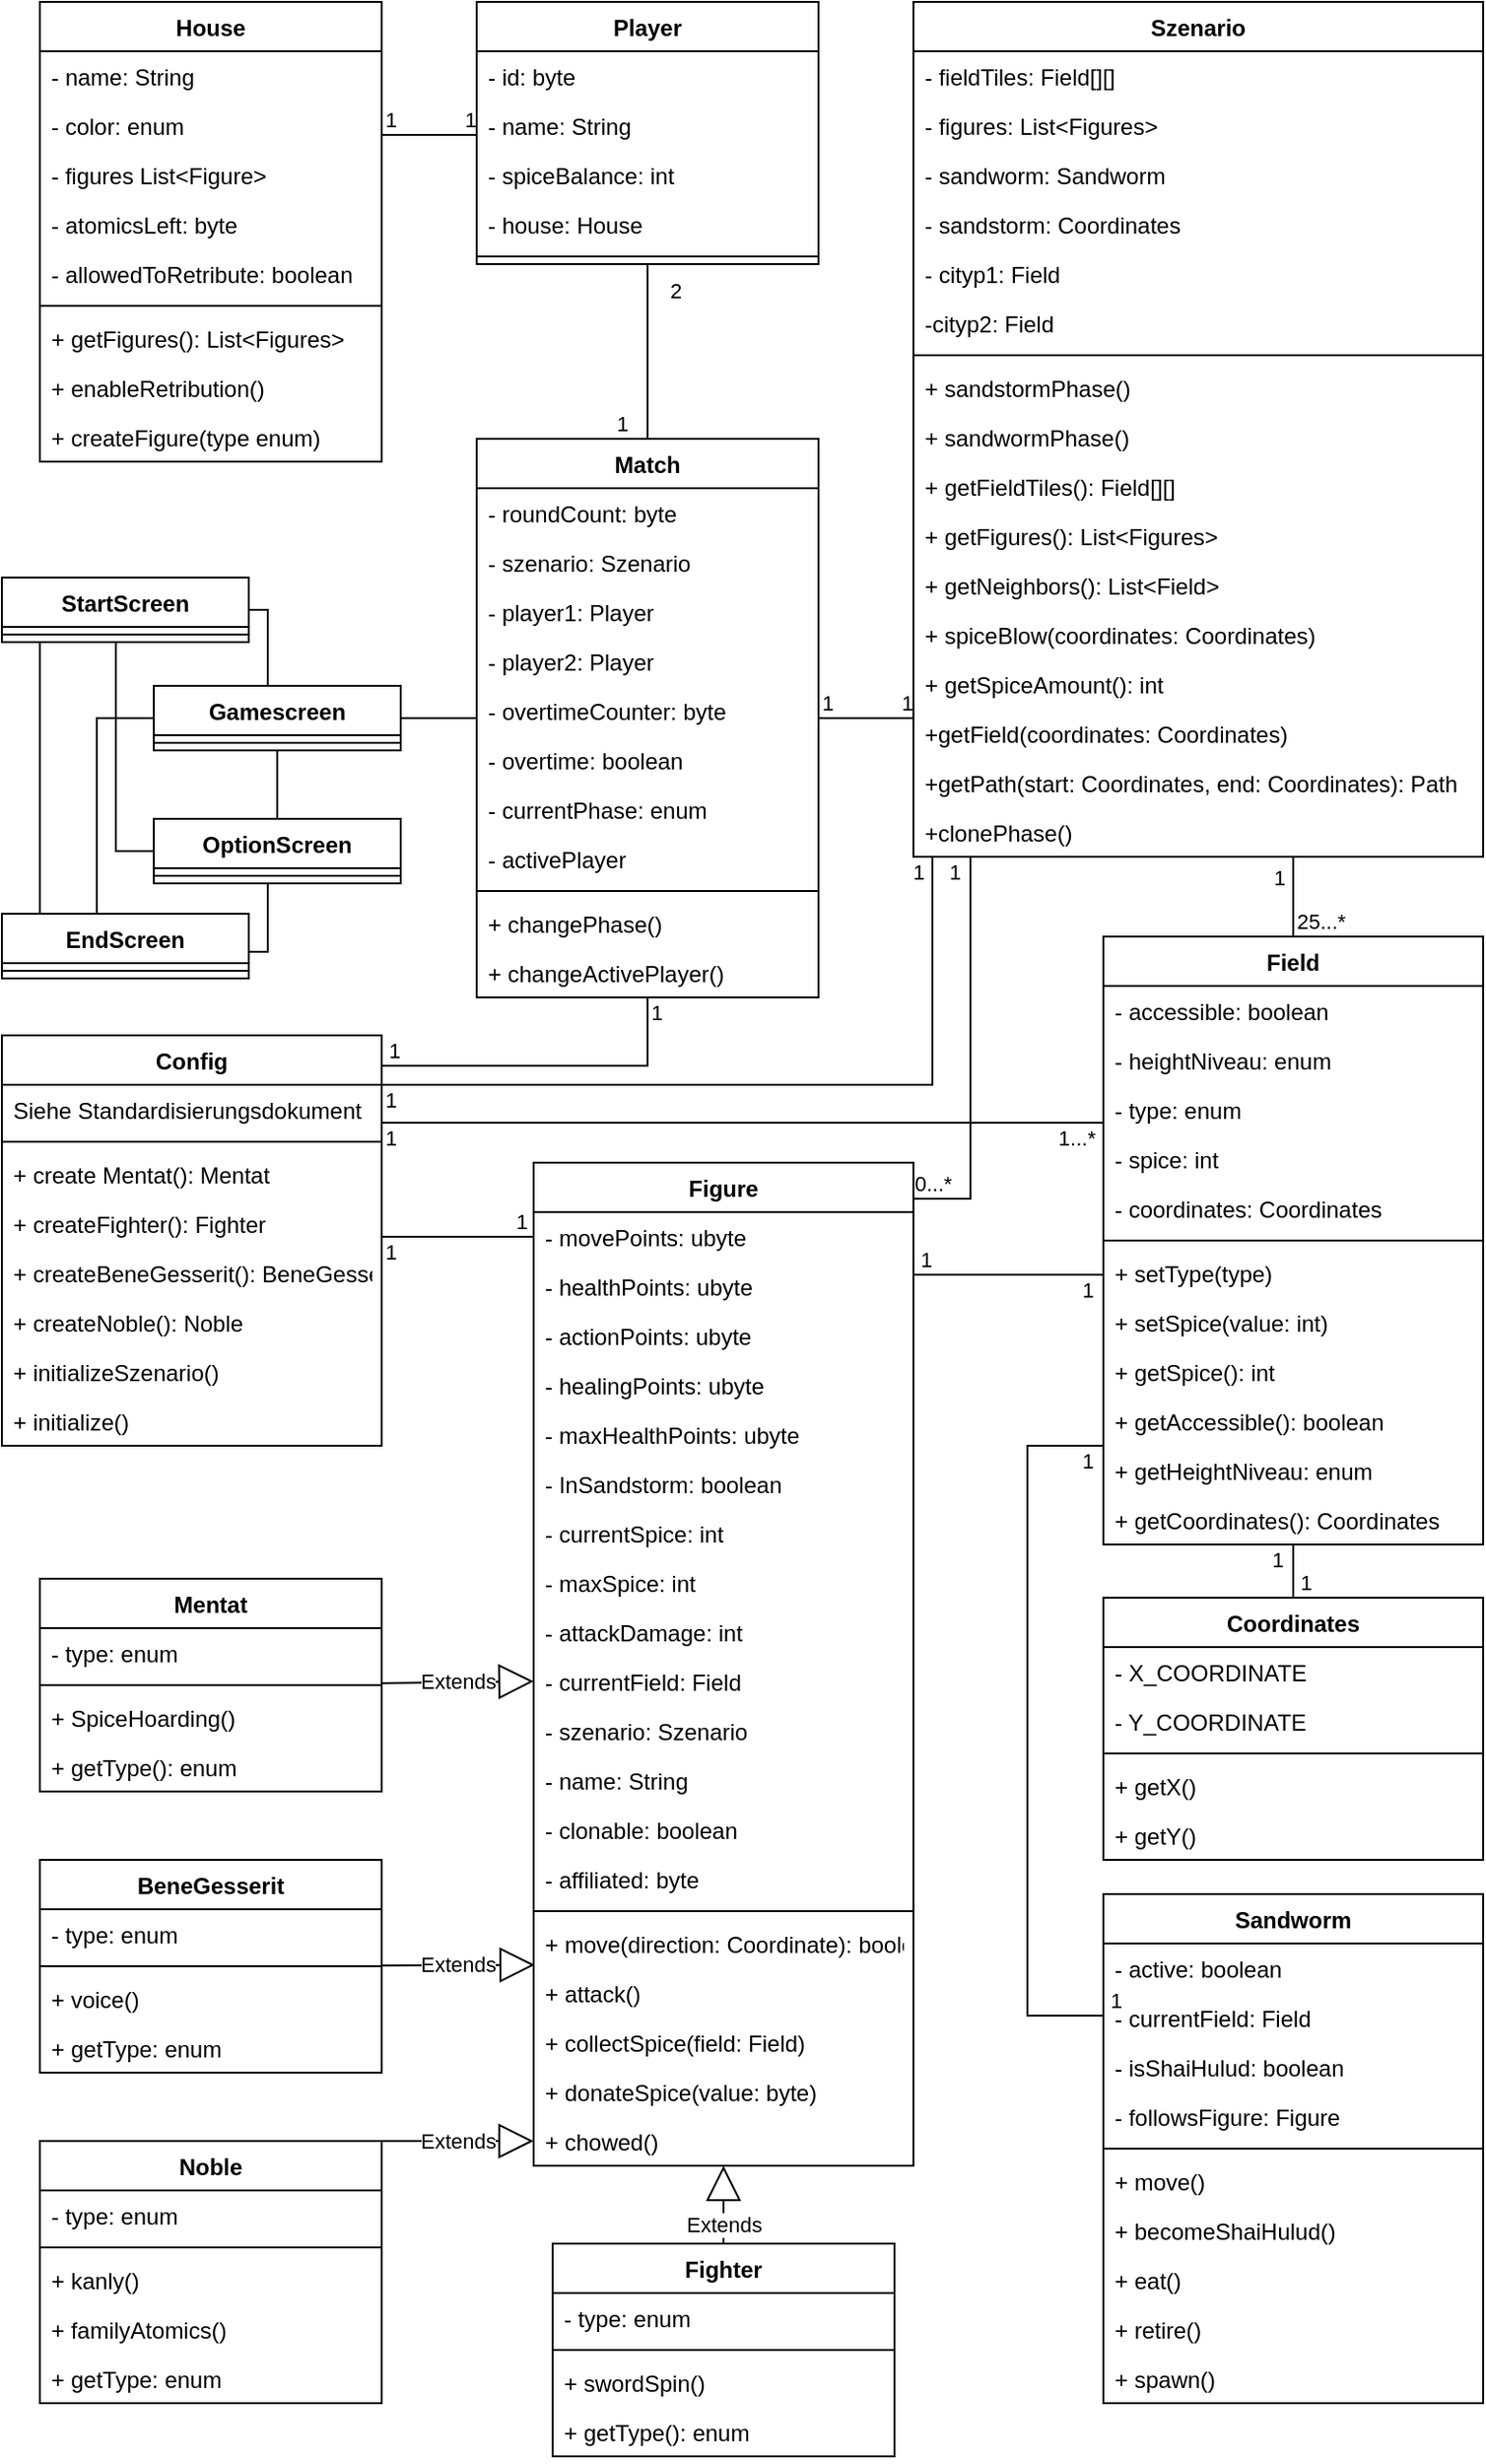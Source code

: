 <mxfile version="17.4.6" type="device"><diagram id="C5RBs43oDa-KdzZeNtuy" name="Page-1"><mxGraphModel dx="1896" dy="1003" grid="1" gridSize="10" guides="1" tooltips="1" connect="1" arrows="1" fold="1" page="1" pageScale="1" pageWidth="827" pageHeight="1169" math="0" shadow="0"><root><mxCell id="WIyWlLk6GJQsqaUBKTNV-0"/><mxCell id="WIyWlLk6GJQsqaUBKTNV-1" parent="WIyWlLk6GJQsqaUBKTNV-0"/><mxCell id="Hl0Tg4YV3KYWQhjf47ya-0" value="House" style="swimlane;fontStyle=1;align=center;verticalAlign=top;childLayout=stackLayout;horizontal=1;startSize=26;horizontalStack=0;resizeParent=1;resizeParentMax=0;resizeLast=0;collapsible=1;marginBottom=0;" parent="WIyWlLk6GJQsqaUBKTNV-1" vertex="1"><mxGeometry x="50" y="30" width="180" height="242" as="geometry"/></mxCell><mxCell id="Hl0Tg4YV3KYWQhjf47ya-1" value="- name: String" style="text;strokeColor=none;fillColor=none;align=left;verticalAlign=top;spacingLeft=4;spacingRight=4;overflow=hidden;rotatable=0;points=[[0,0.5],[1,0.5]];portConstraint=eastwest;" parent="Hl0Tg4YV3KYWQhjf47ya-0" vertex="1"><mxGeometry y="26" width="180" height="26" as="geometry"/></mxCell><mxCell id="Hl0Tg4YV3KYWQhjf47ya-4" value="- color: enum" style="text;strokeColor=none;fillColor=none;align=left;verticalAlign=top;spacingLeft=4;spacingRight=4;overflow=hidden;rotatable=0;points=[[0,0.5],[1,0.5]];portConstraint=eastwest;" parent="Hl0Tg4YV3KYWQhjf47ya-0" vertex="1"><mxGeometry y="52" width="180" height="26" as="geometry"/></mxCell><mxCell id="Hl0Tg4YV3KYWQhjf47ya-5" value="- figures List&lt;Figure&gt;" style="text;strokeColor=none;fillColor=none;align=left;verticalAlign=top;spacingLeft=4;spacingRight=4;overflow=hidden;rotatable=0;points=[[0,0.5],[1,0.5]];portConstraint=eastwest;" parent="Hl0Tg4YV3KYWQhjf47ya-0" vertex="1"><mxGeometry y="78" width="180" height="26" as="geometry"/></mxCell><mxCell id="Hl0Tg4YV3KYWQhjf47ya-6" value="- atomicsLeft: byte" style="text;strokeColor=none;fillColor=none;align=left;verticalAlign=top;spacingLeft=4;spacingRight=4;overflow=hidden;rotatable=0;points=[[0,0.5],[1,0.5]];portConstraint=eastwest;" parent="Hl0Tg4YV3KYWQhjf47ya-0" vertex="1"><mxGeometry y="104" width="180" height="26" as="geometry"/></mxCell><mxCell id="Hl0Tg4YV3KYWQhjf47ya-7" value="- allowedToRetribute: boolean" style="text;strokeColor=none;fillColor=none;align=left;verticalAlign=top;spacingLeft=4;spacingRight=4;overflow=hidden;rotatable=0;points=[[0,0.5],[1,0.5]];portConstraint=eastwest;" parent="Hl0Tg4YV3KYWQhjf47ya-0" vertex="1"><mxGeometry y="130" width="180" height="26" as="geometry"/></mxCell><mxCell id="Hl0Tg4YV3KYWQhjf47ya-2" value="" style="line;strokeWidth=1;fillColor=none;align=left;verticalAlign=middle;spacingTop=-1;spacingLeft=3;spacingRight=3;rotatable=0;labelPosition=right;points=[];portConstraint=eastwest;" parent="Hl0Tg4YV3KYWQhjf47ya-0" vertex="1"><mxGeometry y="156" width="180" height="8" as="geometry"/></mxCell><mxCell id="Hl0Tg4YV3KYWQhjf47ya-3" value="+ getFigures(): List&lt;Figures&gt;" style="text;strokeColor=none;fillColor=none;align=left;verticalAlign=top;spacingLeft=4;spacingRight=4;overflow=hidden;rotatable=0;points=[[0,0.5],[1,0.5]];portConstraint=eastwest;" parent="Hl0Tg4YV3KYWQhjf47ya-0" vertex="1"><mxGeometry y="164" width="180" height="26" as="geometry"/></mxCell><mxCell id="Hl0Tg4YV3KYWQhjf47ya-8" value="+ enableRetribution()" style="text;strokeColor=none;fillColor=none;align=left;verticalAlign=top;spacingLeft=4;spacingRight=4;overflow=hidden;rotatable=0;points=[[0,0.5],[1,0.5]];portConstraint=eastwest;" parent="Hl0Tg4YV3KYWQhjf47ya-0" vertex="1"><mxGeometry y="190" width="180" height="26" as="geometry"/></mxCell><mxCell id="Hl0Tg4YV3KYWQhjf47ya-10" value="+ createFigure(type enum)" style="text;strokeColor=none;fillColor=none;align=left;verticalAlign=top;spacingLeft=4;spacingRight=4;overflow=hidden;rotatable=0;points=[[0,0.5],[1,0.5]];portConstraint=eastwest;" parent="Hl0Tg4YV3KYWQhjf47ya-0" vertex="1"><mxGeometry y="216" width="180" height="26" as="geometry"/></mxCell><mxCell id="Hl0Tg4YV3KYWQhjf47ya-11" value="Player" style="swimlane;fontStyle=1;align=center;verticalAlign=top;childLayout=stackLayout;horizontal=1;startSize=26;horizontalStack=0;resizeParent=1;resizeParentMax=0;resizeLast=0;collapsible=1;marginBottom=0;" parent="WIyWlLk6GJQsqaUBKTNV-1" vertex="1"><mxGeometry x="280" y="30" width="180" height="138" as="geometry"/></mxCell><mxCell id="Hl0Tg4YV3KYWQhjf47ya-12" value="- id: byte" style="text;strokeColor=none;fillColor=none;align=left;verticalAlign=top;spacingLeft=4;spacingRight=4;overflow=hidden;rotatable=0;points=[[0,0.5],[1,0.5]];portConstraint=eastwest;" parent="Hl0Tg4YV3KYWQhjf47ya-11" vertex="1"><mxGeometry y="26" width="180" height="26" as="geometry"/></mxCell><mxCell id="Hl0Tg4YV3KYWQhjf47ya-13" value="- name: String" style="text;strokeColor=none;fillColor=none;align=left;verticalAlign=top;spacingLeft=4;spacingRight=4;overflow=hidden;rotatable=0;points=[[0,0.5],[1,0.5]];portConstraint=eastwest;" parent="Hl0Tg4YV3KYWQhjf47ya-11" vertex="1"><mxGeometry y="52" width="180" height="26" as="geometry"/></mxCell><mxCell id="Hl0Tg4YV3KYWQhjf47ya-14" value="- spiceBalance: int" style="text;strokeColor=none;fillColor=none;align=left;verticalAlign=top;spacingLeft=4;spacingRight=4;overflow=hidden;rotatable=0;points=[[0,0.5],[1,0.5]];portConstraint=eastwest;" parent="Hl0Tg4YV3KYWQhjf47ya-11" vertex="1"><mxGeometry y="78" width="180" height="26" as="geometry"/></mxCell><mxCell id="Hl0Tg4YV3KYWQhjf47ya-15" value="- house: House" style="text;strokeColor=none;fillColor=none;align=left;verticalAlign=top;spacingLeft=4;spacingRight=4;overflow=hidden;rotatable=0;points=[[0,0.5],[1,0.5]];portConstraint=eastwest;" parent="Hl0Tg4YV3KYWQhjf47ya-11" vertex="1"><mxGeometry y="104" width="180" height="26" as="geometry"/></mxCell><mxCell id="Hl0Tg4YV3KYWQhjf47ya-17" value="" style="line;strokeWidth=1;fillColor=none;align=left;verticalAlign=middle;spacingTop=-1;spacingLeft=3;spacingRight=3;rotatable=0;labelPosition=right;points=[];portConstraint=eastwest;" parent="Hl0Tg4YV3KYWQhjf47ya-11" vertex="1"><mxGeometry y="130" width="180" height="8" as="geometry"/></mxCell><mxCell id="Hl0Tg4YV3KYWQhjf47ya-21" value="Match" style="swimlane;fontStyle=1;align=center;verticalAlign=top;childLayout=stackLayout;horizontal=1;startSize=26;horizontalStack=0;resizeParent=1;resizeParentMax=0;resizeLast=0;collapsible=1;marginBottom=0;" parent="WIyWlLk6GJQsqaUBKTNV-1" vertex="1"><mxGeometry x="280" y="260" width="180" height="294" as="geometry"/></mxCell><mxCell id="Hl0Tg4YV3KYWQhjf47ya-22" value="- roundCount: byte" style="text;strokeColor=none;fillColor=none;align=left;verticalAlign=top;spacingLeft=4;spacingRight=4;overflow=hidden;rotatable=0;points=[[0,0.5],[1,0.5]];portConstraint=eastwest;" parent="Hl0Tg4YV3KYWQhjf47ya-21" vertex="1"><mxGeometry y="26" width="180" height="26" as="geometry"/></mxCell><mxCell id="Hl0Tg4YV3KYWQhjf47ya-23" value="- szenario: Szenario" style="text;strokeColor=none;fillColor=none;align=left;verticalAlign=top;spacingLeft=4;spacingRight=4;overflow=hidden;rotatable=0;points=[[0,0.5],[1,0.5]];portConstraint=eastwest;" parent="Hl0Tg4YV3KYWQhjf47ya-21" vertex="1"><mxGeometry y="52" width="180" height="26" as="geometry"/></mxCell><mxCell id="Hl0Tg4YV3KYWQhjf47ya-24" value="- player1: Player" style="text;strokeColor=none;fillColor=none;align=left;verticalAlign=top;spacingLeft=4;spacingRight=4;overflow=hidden;rotatable=0;points=[[0,0.5],[1,0.5]];portConstraint=eastwest;" parent="Hl0Tg4YV3KYWQhjf47ya-21" vertex="1"><mxGeometry y="78" width="180" height="26" as="geometry"/></mxCell><mxCell id="Hl0Tg4YV3KYWQhjf47ya-25" value="- player2: Player" style="text;strokeColor=none;fillColor=none;align=left;verticalAlign=top;spacingLeft=4;spacingRight=4;overflow=hidden;rotatable=0;points=[[0,0.5],[1,0.5]];portConstraint=eastwest;" parent="Hl0Tg4YV3KYWQhjf47ya-21" vertex="1"><mxGeometry y="104" width="180" height="26" as="geometry"/></mxCell><mxCell id="Hl0Tg4YV3KYWQhjf47ya-26" value="- overtimeCounter: byte" style="text;strokeColor=none;fillColor=none;align=left;verticalAlign=top;spacingLeft=4;spacingRight=4;overflow=hidden;rotatable=0;points=[[0,0.5],[1,0.5]];portConstraint=eastwest;" parent="Hl0Tg4YV3KYWQhjf47ya-21" vertex="1"><mxGeometry y="130" width="180" height="26" as="geometry"/></mxCell><mxCell id="Hl0Tg4YV3KYWQhjf47ya-31" value="- overtime: boolean" style="text;strokeColor=none;fillColor=none;align=left;verticalAlign=top;spacingLeft=4;spacingRight=4;overflow=hidden;rotatable=0;points=[[0,0.5],[1,0.5]];portConstraint=eastwest;" parent="Hl0Tg4YV3KYWQhjf47ya-21" vertex="1"><mxGeometry y="156" width="180" height="26" as="geometry"/></mxCell><mxCell id="Hl0Tg4YV3KYWQhjf47ya-32" value="- currentPhase: enum" style="text;strokeColor=none;fillColor=none;align=left;verticalAlign=top;spacingLeft=4;spacingRight=4;overflow=hidden;rotatable=0;points=[[0,0.5],[1,0.5]];portConstraint=eastwest;" parent="Hl0Tg4YV3KYWQhjf47ya-21" vertex="1"><mxGeometry y="182" width="180" height="26" as="geometry"/></mxCell><mxCell id="Hl0Tg4YV3KYWQhjf47ya-33" value="- activePlayer" style="text;strokeColor=none;fillColor=none;align=left;verticalAlign=top;spacingLeft=4;spacingRight=4;overflow=hidden;rotatable=0;points=[[0,0.5],[1,0.5]];portConstraint=eastwest;" parent="Hl0Tg4YV3KYWQhjf47ya-21" vertex="1"><mxGeometry y="208" width="180" height="26" as="geometry"/></mxCell><mxCell id="Hl0Tg4YV3KYWQhjf47ya-27" value="" style="line;strokeWidth=1;fillColor=none;align=left;verticalAlign=middle;spacingTop=-1;spacingLeft=3;spacingRight=3;rotatable=0;labelPosition=right;points=[];portConstraint=eastwest;" parent="Hl0Tg4YV3KYWQhjf47ya-21" vertex="1"><mxGeometry y="234" width="180" height="8" as="geometry"/></mxCell><mxCell id="Hl0Tg4YV3KYWQhjf47ya-28" value="+ changePhase()" style="text;strokeColor=none;fillColor=none;align=left;verticalAlign=top;spacingLeft=4;spacingRight=4;overflow=hidden;rotatable=0;points=[[0,0.5],[1,0.5]];portConstraint=eastwest;" parent="Hl0Tg4YV3KYWQhjf47ya-21" vertex="1"><mxGeometry y="242" width="180" height="26" as="geometry"/></mxCell><mxCell id="Hl0Tg4YV3KYWQhjf47ya-29" value="+ changeActivePlayer()" style="text;strokeColor=none;fillColor=none;align=left;verticalAlign=top;spacingLeft=4;spacingRight=4;overflow=hidden;rotatable=0;points=[[0,0.5],[1,0.5]];portConstraint=eastwest;" parent="Hl0Tg4YV3KYWQhjf47ya-21" vertex="1"><mxGeometry y="268" width="180" height="26" as="geometry"/></mxCell><mxCell id="ldRXluX94NnohaT2cAOT-0" style="edgeStyle=orthogonalEdgeStyle;rounded=0;orthogonalLoop=1;jettySize=auto;html=1;endArrow=none;endFill=0;" edge="1" parent="WIyWlLk6GJQsqaUBKTNV-1" source="Hl0Tg4YV3KYWQhjf47ya-34" target="Hl0Tg4YV3KYWQhjf47ya-48"><mxGeometry relative="1" as="geometry"><Array as="points"><mxPoint x="170" y="350"/></Array></mxGeometry></mxCell><mxCell id="ldRXluX94NnohaT2cAOT-1" style="edgeStyle=orthogonalEdgeStyle;rounded=0;orthogonalLoop=1;jettySize=auto;html=1;endArrow=none;endFill=0;" edge="1" parent="WIyWlLk6GJQsqaUBKTNV-1" source="Hl0Tg4YV3KYWQhjf47ya-34" target="Hl0Tg4YV3KYWQhjf47ya-50"><mxGeometry relative="1" as="geometry"><Array as="points"><mxPoint x="90" y="477"/></Array></mxGeometry></mxCell><mxCell id="ldRXluX94NnohaT2cAOT-2" style="edgeStyle=orthogonalEdgeStyle;rounded=0;orthogonalLoop=1;jettySize=auto;html=1;endArrow=none;endFill=0;" edge="1" parent="WIyWlLk6GJQsqaUBKTNV-1" source="Hl0Tg4YV3KYWQhjf47ya-34" target="Hl0Tg4YV3KYWQhjf47ya-46"><mxGeometry relative="1" as="geometry"><Array as="points"><mxPoint x="50" y="440"/><mxPoint x="50" y="440"/></Array></mxGeometry></mxCell><mxCell id="Hl0Tg4YV3KYWQhjf47ya-34" value="StartScreen" style="swimlane;fontStyle=1;align=center;verticalAlign=top;childLayout=stackLayout;horizontal=1;startSize=26;horizontalStack=0;resizeParent=1;resizeParentMax=0;resizeLast=0;collapsible=1;marginBottom=0;" parent="WIyWlLk6GJQsqaUBKTNV-1" vertex="1"><mxGeometry x="30" y="333" width="130" height="34" as="geometry"/></mxCell><mxCell id="Hl0Tg4YV3KYWQhjf47ya-43" value="" style="line;strokeWidth=1;fillColor=none;align=left;verticalAlign=middle;spacingTop=-1;spacingLeft=3;spacingRight=3;rotatable=0;labelPosition=right;points=[];portConstraint=eastwest;" parent="Hl0Tg4YV3KYWQhjf47ya-34" vertex="1"><mxGeometry y="26" width="130" height="8" as="geometry"/></mxCell><mxCell id="ldRXluX94NnohaT2cAOT-3" style="edgeStyle=orthogonalEdgeStyle;rounded=0;orthogonalLoop=1;jettySize=auto;html=1;endArrow=none;endFill=0;" edge="1" parent="WIyWlLk6GJQsqaUBKTNV-1" source="Hl0Tg4YV3KYWQhjf47ya-46" target="Hl0Tg4YV3KYWQhjf47ya-50"><mxGeometry relative="1" as="geometry"><Array as="points"><mxPoint x="170" y="530"/></Array></mxGeometry></mxCell><mxCell id="Hl0Tg4YV3KYWQhjf47ya-46" value="EndScreen" style="swimlane;fontStyle=1;align=center;verticalAlign=top;childLayout=stackLayout;horizontal=1;startSize=26;horizontalStack=0;resizeParent=1;resizeParentMax=0;resizeLast=0;collapsible=1;marginBottom=0;" parent="WIyWlLk6GJQsqaUBKTNV-1" vertex="1"><mxGeometry x="30" y="510" width="130" height="34" as="geometry"/></mxCell><mxCell id="Hl0Tg4YV3KYWQhjf47ya-47" value="" style="line;strokeWidth=1;fillColor=none;align=left;verticalAlign=middle;spacingTop=-1;spacingLeft=3;spacingRight=3;rotatable=0;labelPosition=right;points=[];portConstraint=eastwest;" parent="Hl0Tg4YV3KYWQhjf47ya-46" vertex="1"><mxGeometry y="26" width="130" height="8" as="geometry"/></mxCell><mxCell id="ldRXluX94NnohaT2cAOT-4" style="edgeStyle=orthogonalEdgeStyle;rounded=0;orthogonalLoop=1;jettySize=auto;html=1;endArrow=none;endFill=0;" edge="1" parent="WIyWlLk6GJQsqaUBKTNV-1" source="Hl0Tg4YV3KYWQhjf47ya-48" target="Hl0Tg4YV3KYWQhjf47ya-50"><mxGeometry relative="1" as="geometry"/></mxCell><mxCell id="ldRXluX94NnohaT2cAOT-5" style="edgeStyle=orthogonalEdgeStyle;rounded=0;orthogonalLoop=1;jettySize=auto;html=1;endArrow=none;endFill=0;" edge="1" parent="WIyWlLk6GJQsqaUBKTNV-1" source="Hl0Tg4YV3KYWQhjf47ya-48" target="Hl0Tg4YV3KYWQhjf47ya-46"><mxGeometry relative="1" as="geometry"><Array as="points"><mxPoint x="80" y="407"/></Array></mxGeometry></mxCell><mxCell id="ldRXluX94NnohaT2cAOT-6" style="edgeStyle=orthogonalEdgeStyle;rounded=0;orthogonalLoop=1;jettySize=auto;html=1;endArrow=none;endFill=0;" edge="1" parent="WIyWlLk6GJQsqaUBKTNV-1" source="Hl0Tg4YV3KYWQhjf47ya-48" target="Hl0Tg4YV3KYWQhjf47ya-21"><mxGeometry relative="1" as="geometry"/></mxCell><mxCell id="Hl0Tg4YV3KYWQhjf47ya-48" value="Gamescreen" style="swimlane;fontStyle=1;align=center;verticalAlign=top;childLayout=stackLayout;horizontal=1;startSize=26;horizontalStack=0;resizeParent=1;resizeParentMax=0;resizeLast=0;collapsible=1;marginBottom=0;" parent="WIyWlLk6GJQsqaUBKTNV-1" vertex="1"><mxGeometry x="110" y="390" width="130" height="34" as="geometry"/></mxCell><mxCell id="Hl0Tg4YV3KYWQhjf47ya-49" value="" style="line;strokeWidth=1;fillColor=none;align=left;verticalAlign=middle;spacingTop=-1;spacingLeft=3;spacingRight=3;rotatable=0;labelPosition=right;points=[];portConstraint=eastwest;" parent="Hl0Tg4YV3KYWQhjf47ya-48" vertex="1"><mxGeometry y="26" width="130" height="8" as="geometry"/></mxCell><mxCell id="Hl0Tg4YV3KYWQhjf47ya-50" value="OptionScreen" style="swimlane;fontStyle=1;align=center;verticalAlign=top;childLayout=stackLayout;horizontal=1;startSize=26;horizontalStack=0;resizeParent=1;resizeParentMax=0;resizeLast=0;collapsible=1;marginBottom=0;" parent="WIyWlLk6GJQsqaUBKTNV-1" vertex="1"><mxGeometry x="110" y="460" width="130" height="34" as="geometry"/></mxCell><mxCell id="Hl0Tg4YV3KYWQhjf47ya-51" value="" style="line;strokeWidth=1;fillColor=none;align=left;verticalAlign=middle;spacingTop=-1;spacingLeft=3;spacingRight=3;rotatable=0;labelPosition=right;points=[];portConstraint=eastwest;" parent="Hl0Tg4YV3KYWQhjf47ya-50" vertex="1"><mxGeometry y="26" width="130" height="8" as="geometry"/></mxCell><mxCell id="Hl0Tg4YV3KYWQhjf47ya-52" value="Szenario" style="swimlane;fontStyle=1;align=center;verticalAlign=top;childLayout=stackLayout;horizontal=1;startSize=26;horizontalStack=0;resizeParent=1;resizeParentMax=0;resizeLast=0;collapsible=1;marginBottom=0;" parent="WIyWlLk6GJQsqaUBKTNV-1" vertex="1"><mxGeometry x="510" y="30" width="300" height="450" as="geometry"/></mxCell><mxCell id="Hl0Tg4YV3KYWQhjf47ya-53" value="- fieldTiles: Field[][]" style="text;strokeColor=none;fillColor=none;align=left;verticalAlign=top;spacingLeft=4;spacingRight=4;overflow=hidden;rotatable=0;points=[[0,0.5],[1,0.5]];portConstraint=eastwest;" parent="Hl0Tg4YV3KYWQhjf47ya-52" vertex="1"><mxGeometry y="26" width="300" height="26" as="geometry"/></mxCell><mxCell id="Hl0Tg4YV3KYWQhjf47ya-54" value="- figures: List&lt;Figures&gt;" style="text;strokeColor=none;fillColor=none;align=left;verticalAlign=top;spacingLeft=4;spacingRight=4;overflow=hidden;rotatable=0;points=[[0,0.5],[1,0.5]];portConstraint=eastwest;" parent="Hl0Tg4YV3KYWQhjf47ya-52" vertex="1"><mxGeometry y="52" width="300" height="26" as="geometry"/></mxCell><mxCell id="Hl0Tg4YV3KYWQhjf47ya-55" value="- sandworm: Sandworm" style="text;strokeColor=none;fillColor=none;align=left;verticalAlign=top;spacingLeft=4;spacingRight=4;overflow=hidden;rotatable=0;points=[[0,0.5],[1,0.5]];portConstraint=eastwest;" parent="Hl0Tg4YV3KYWQhjf47ya-52" vertex="1"><mxGeometry y="78" width="300" height="26" as="geometry"/></mxCell><mxCell id="Hl0Tg4YV3KYWQhjf47ya-56" value="- sandstorm: Coordinates" style="text;strokeColor=none;fillColor=none;align=left;verticalAlign=top;spacingLeft=4;spacingRight=4;overflow=hidden;rotatable=0;points=[[0,0.5],[1,0.5]];portConstraint=eastwest;" parent="Hl0Tg4YV3KYWQhjf47ya-52" vertex="1"><mxGeometry y="104" width="300" height="26" as="geometry"/></mxCell><mxCell id="Hl0Tg4YV3KYWQhjf47ya-57" value="- cityp1: Field" style="text;strokeColor=none;fillColor=none;align=left;verticalAlign=top;spacingLeft=4;spacingRight=4;overflow=hidden;rotatable=0;points=[[0,0.5],[1,0.5]];portConstraint=eastwest;" parent="Hl0Tg4YV3KYWQhjf47ya-52" vertex="1"><mxGeometry y="130" width="300" height="26" as="geometry"/></mxCell><mxCell id="Hl0Tg4YV3KYWQhjf47ya-58" value="-cityp2: Field" style="text;strokeColor=none;fillColor=none;align=left;verticalAlign=top;spacingLeft=4;spacingRight=4;overflow=hidden;rotatable=0;points=[[0,0.5],[1,0.5]];portConstraint=eastwest;" parent="Hl0Tg4YV3KYWQhjf47ya-52" vertex="1"><mxGeometry y="156" width="300" height="26" as="geometry"/></mxCell><mxCell id="Hl0Tg4YV3KYWQhjf47ya-61" value="" style="line;strokeWidth=1;fillColor=none;align=left;verticalAlign=middle;spacingTop=-1;spacingLeft=3;spacingRight=3;rotatable=0;labelPosition=right;points=[];portConstraint=eastwest;" parent="Hl0Tg4YV3KYWQhjf47ya-52" vertex="1"><mxGeometry y="182" width="300" height="8" as="geometry"/></mxCell><mxCell id="Hl0Tg4YV3KYWQhjf47ya-62" value="+ sandstormPhase()" style="text;strokeColor=none;fillColor=none;align=left;verticalAlign=top;spacingLeft=4;spacingRight=4;overflow=hidden;rotatable=0;points=[[0,0.5],[1,0.5]];portConstraint=eastwest;" parent="Hl0Tg4YV3KYWQhjf47ya-52" vertex="1"><mxGeometry y="190" width="300" height="26" as="geometry"/></mxCell><mxCell id="Hl0Tg4YV3KYWQhjf47ya-63" value="+ sandwormPhase()&#xA;" style="text;strokeColor=none;fillColor=none;align=left;verticalAlign=top;spacingLeft=4;spacingRight=4;overflow=hidden;rotatable=0;points=[[0,0.5],[1,0.5]];portConstraint=eastwest;" parent="Hl0Tg4YV3KYWQhjf47ya-52" vertex="1"><mxGeometry y="216" width="300" height="26" as="geometry"/></mxCell><mxCell id="Hl0Tg4YV3KYWQhjf47ya-64" value="+ getFieldTiles(): Field[][]" style="text;strokeColor=none;fillColor=none;align=left;verticalAlign=top;spacingLeft=4;spacingRight=4;overflow=hidden;rotatable=0;points=[[0,0.5],[1,0.5]];portConstraint=eastwest;" parent="Hl0Tg4YV3KYWQhjf47ya-52" vertex="1"><mxGeometry y="242" width="300" height="26" as="geometry"/></mxCell><mxCell id="Hl0Tg4YV3KYWQhjf47ya-65" value="+ getFigures(): List&lt;Figures&gt;" style="text;strokeColor=none;fillColor=none;align=left;verticalAlign=top;spacingLeft=4;spacingRight=4;overflow=hidden;rotatable=0;points=[[0,0.5],[1,0.5]];portConstraint=eastwest;" parent="Hl0Tg4YV3KYWQhjf47ya-52" vertex="1"><mxGeometry y="268" width="300" height="26" as="geometry"/></mxCell><mxCell id="Hl0Tg4YV3KYWQhjf47ya-67" value="+ getNeighbors(): List&lt;Field&gt;" style="text;strokeColor=none;fillColor=none;align=left;verticalAlign=top;spacingLeft=4;spacingRight=4;overflow=hidden;rotatable=0;points=[[0,0.5],[1,0.5]];portConstraint=eastwest;" parent="Hl0Tg4YV3KYWQhjf47ya-52" vertex="1"><mxGeometry y="294" width="300" height="26" as="geometry"/></mxCell><mxCell id="Hl0Tg4YV3KYWQhjf47ya-68" value="+ spiceBlow(coordinates: Coordinates)" style="text;strokeColor=none;fillColor=none;align=left;verticalAlign=top;spacingLeft=4;spacingRight=4;overflow=hidden;rotatable=0;points=[[0,0.5],[1,0.5]];portConstraint=eastwest;" parent="Hl0Tg4YV3KYWQhjf47ya-52" vertex="1"><mxGeometry y="320" width="300" height="26" as="geometry"/></mxCell><mxCell id="Hl0Tg4YV3KYWQhjf47ya-69" value="+ getSpiceAmount(): int" style="text;strokeColor=none;fillColor=none;align=left;verticalAlign=top;spacingLeft=4;spacingRight=4;overflow=hidden;rotatable=0;points=[[0,0.5],[1,0.5]];portConstraint=eastwest;" parent="Hl0Tg4YV3KYWQhjf47ya-52" vertex="1"><mxGeometry y="346" width="300" height="26" as="geometry"/></mxCell><mxCell id="Hl0Tg4YV3KYWQhjf47ya-66" value="+getField(coordinates: Coordinates)" style="text;strokeColor=none;fillColor=none;align=left;verticalAlign=top;spacingLeft=4;spacingRight=4;overflow=hidden;rotatable=0;points=[[0,0.5],[1,0.5]];portConstraint=eastwest;" parent="Hl0Tg4YV3KYWQhjf47ya-52" vertex="1"><mxGeometry y="372" width="300" height="26" as="geometry"/></mxCell><mxCell id="Hl0Tg4YV3KYWQhjf47ya-70" value="+getPath(start: Coordinates, end: Coordinates): Path" style="text;strokeColor=none;fillColor=none;align=left;verticalAlign=top;spacingLeft=4;spacingRight=4;overflow=hidden;rotatable=0;points=[[0,0.5],[1,0.5]];portConstraint=eastwest;" parent="Hl0Tg4YV3KYWQhjf47ya-52" vertex="1"><mxGeometry y="398" width="300" height="26" as="geometry"/></mxCell><mxCell id="Hl0Tg4YV3KYWQhjf47ya-71" value="+clonePhase()" style="text;strokeColor=none;fillColor=none;align=left;verticalAlign=top;spacingLeft=4;spacingRight=4;overflow=hidden;rotatable=0;points=[[0,0.5],[1,0.5]];portConstraint=eastwest;" parent="Hl0Tg4YV3KYWQhjf47ya-52" vertex="1"><mxGeometry y="424" width="300" height="26" as="geometry"/></mxCell><mxCell id="Hl0Tg4YV3KYWQhjf47ya-72" value="Config" style="swimlane;fontStyle=1;align=center;verticalAlign=top;childLayout=stackLayout;horizontal=1;startSize=26;horizontalStack=0;resizeParent=1;resizeParentMax=0;resizeLast=0;collapsible=1;marginBottom=0;" parent="WIyWlLk6GJQsqaUBKTNV-1" vertex="1"><mxGeometry x="30" y="574" width="200" height="216" as="geometry"/></mxCell><mxCell id="Hl0Tg4YV3KYWQhjf47ya-76" value="Siehe Standardisierungsdokument" style="text;strokeColor=none;fillColor=none;align=left;verticalAlign=top;spacingLeft=4;spacingRight=4;overflow=hidden;rotatable=0;points=[[0,0.5],[1,0.5]];portConstraint=eastwest;" parent="Hl0Tg4YV3KYWQhjf47ya-72" vertex="1"><mxGeometry y="26" width="200" height="26" as="geometry"/></mxCell><mxCell id="Hl0Tg4YV3KYWQhjf47ya-81" value="" style="line;strokeWidth=1;fillColor=none;align=left;verticalAlign=middle;spacingTop=-1;spacingLeft=3;spacingRight=3;rotatable=0;labelPosition=right;points=[];portConstraint=eastwest;" parent="Hl0Tg4YV3KYWQhjf47ya-72" vertex="1"><mxGeometry y="52" width="200" height="8" as="geometry"/></mxCell><mxCell id="Hl0Tg4YV3KYWQhjf47ya-82" value="+ create Mentat(): Mentat" style="text;strokeColor=none;fillColor=none;align=left;verticalAlign=top;spacingLeft=4;spacingRight=4;overflow=hidden;rotatable=0;points=[[0,0.5],[1,0.5]];portConstraint=eastwest;" parent="Hl0Tg4YV3KYWQhjf47ya-72" vertex="1"><mxGeometry y="60" width="200" height="26" as="geometry"/></mxCell><mxCell id="Hl0Tg4YV3KYWQhjf47ya-83" value="+ createFighter(): Fighter" style="text;strokeColor=none;fillColor=none;align=left;verticalAlign=top;spacingLeft=4;spacingRight=4;overflow=hidden;rotatable=0;points=[[0,0.5],[1,0.5]];portConstraint=eastwest;" parent="Hl0Tg4YV3KYWQhjf47ya-72" vertex="1"><mxGeometry y="86" width="200" height="26" as="geometry"/></mxCell><mxCell id="Hl0Tg4YV3KYWQhjf47ya-85" value="+ createBeneGesserit(): BeneGesserit" style="text;strokeColor=none;fillColor=none;align=left;verticalAlign=top;spacingLeft=4;spacingRight=4;overflow=hidden;rotatable=0;points=[[0,0.5],[1,0.5]];portConstraint=eastwest;" parent="Hl0Tg4YV3KYWQhjf47ya-72" vertex="1"><mxGeometry y="112" width="200" height="26" as="geometry"/></mxCell><mxCell id="Hl0Tg4YV3KYWQhjf47ya-86" value="+ createNoble(): Noble" style="text;strokeColor=none;fillColor=none;align=left;verticalAlign=top;spacingLeft=4;spacingRight=4;overflow=hidden;rotatable=0;points=[[0,0.5],[1,0.5]];portConstraint=eastwest;" parent="Hl0Tg4YV3KYWQhjf47ya-72" vertex="1"><mxGeometry y="138" width="200" height="26" as="geometry"/></mxCell><mxCell id="Hl0Tg4YV3KYWQhjf47ya-87" value="+ initializeSzenario()" style="text;strokeColor=none;fillColor=none;align=left;verticalAlign=top;spacingLeft=4;spacingRight=4;overflow=hidden;rotatable=0;points=[[0,0.5],[1,0.5]];portConstraint=eastwest;" parent="Hl0Tg4YV3KYWQhjf47ya-72" vertex="1"><mxGeometry y="164" width="200" height="26" as="geometry"/></mxCell><mxCell id="Hl0Tg4YV3KYWQhjf47ya-84" value="+ initialize()" style="text;strokeColor=none;fillColor=none;align=left;verticalAlign=top;spacingLeft=4;spacingRight=4;overflow=hidden;rotatable=0;points=[[0,0.5],[1,0.5]];portConstraint=eastwest;" parent="Hl0Tg4YV3KYWQhjf47ya-72" vertex="1"><mxGeometry y="190" width="200" height="26" as="geometry"/></mxCell><mxCell id="Hl0Tg4YV3KYWQhjf47ya-88" value="Field" style="swimlane;fontStyle=1;align=center;verticalAlign=top;childLayout=stackLayout;horizontal=1;startSize=26;horizontalStack=0;resizeParent=1;resizeParentMax=0;resizeLast=0;collapsible=1;marginBottom=0;" parent="WIyWlLk6GJQsqaUBKTNV-1" vertex="1"><mxGeometry x="610" y="522" width="200" height="320" as="geometry"/></mxCell><mxCell id="Hl0Tg4YV3KYWQhjf47ya-89" value="- accessible: boolean" style="text;strokeColor=none;fillColor=none;align=left;verticalAlign=top;spacingLeft=4;spacingRight=4;overflow=hidden;rotatable=0;points=[[0,0.5],[1,0.5]];portConstraint=eastwest;" parent="Hl0Tg4YV3KYWQhjf47ya-88" vertex="1"><mxGeometry y="26" width="200" height="26" as="geometry"/></mxCell><mxCell id="Hl0Tg4YV3KYWQhjf47ya-97" value="- heightNiveau: enum" style="text;strokeColor=none;fillColor=none;align=left;verticalAlign=top;spacingLeft=4;spacingRight=4;overflow=hidden;rotatable=0;points=[[0,0.5],[1,0.5]];portConstraint=eastwest;" parent="Hl0Tg4YV3KYWQhjf47ya-88" vertex="1"><mxGeometry y="52" width="200" height="26" as="geometry"/></mxCell><mxCell id="Hl0Tg4YV3KYWQhjf47ya-99" value="- type: enum" style="text;strokeColor=none;fillColor=none;align=left;verticalAlign=top;spacingLeft=4;spacingRight=4;overflow=hidden;rotatable=0;points=[[0,0.5],[1,0.5]];portConstraint=eastwest;" parent="Hl0Tg4YV3KYWQhjf47ya-88" vertex="1"><mxGeometry y="78" width="200" height="26" as="geometry"/></mxCell><mxCell id="Hl0Tg4YV3KYWQhjf47ya-100" value="- spice: int" style="text;strokeColor=none;fillColor=none;align=left;verticalAlign=top;spacingLeft=4;spacingRight=4;overflow=hidden;rotatable=0;points=[[0,0.5],[1,0.5]];portConstraint=eastwest;" parent="Hl0Tg4YV3KYWQhjf47ya-88" vertex="1"><mxGeometry y="104" width="200" height="26" as="geometry"/></mxCell><mxCell id="Hl0Tg4YV3KYWQhjf47ya-98" value="- coordinates: Coordinates" style="text;strokeColor=none;fillColor=none;align=left;verticalAlign=top;spacingLeft=4;spacingRight=4;overflow=hidden;rotatable=0;points=[[0,0.5],[1,0.5]];portConstraint=eastwest;" parent="Hl0Tg4YV3KYWQhjf47ya-88" vertex="1"><mxGeometry y="130" width="200" height="26" as="geometry"/></mxCell><mxCell id="Hl0Tg4YV3KYWQhjf47ya-90" value="" style="line;strokeWidth=1;fillColor=none;align=left;verticalAlign=middle;spacingTop=-1;spacingLeft=3;spacingRight=3;rotatable=0;labelPosition=right;points=[];portConstraint=eastwest;" parent="Hl0Tg4YV3KYWQhjf47ya-88" vertex="1"><mxGeometry y="156" width="200" height="8" as="geometry"/></mxCell><mxCell id="Hl0Tg4YV3KYWQhjf47ya-91" value="+ setType(type)" style="text;strokeColor=none;fillColor=none;align=left;verticalAlign=top;spacingLeft=4;spacingRight=4;overflow=hidden;rotatable=0;points=[[0,0.5],[1,0.5]];portConstraint=eastwest;" parent="Hl0Tg4YV3KYWQhjf47ya-88" vertex="1"><mxGeometry y="164" width="200" height="26" as="geometry"/></mxCell><mxCell id="Hl0Tg4YV3KYWQhjf47ya-92" value="+ setSpice(value: int)" style="text;strokeColor=none;fillColor=none;align=left;verticalAlign=top;spacingLeft=4;spacingRight=4;overflow=hidden;rotatable=0;points=[[0,0.5],[1,0.5]];portConstraint=eastwest;" parent="Hl0Tg4YV3KYWQhjf47ya-88" vertex="1"><mxGeometry y="190" width="200" height="26" as="geometry"/></mxCell><mxCell id="Hl0Tg4YV3KYWQhjf47ya-93" value="+ getSpice(): int" style="text;strokeColor=none;fillColor=none;align=left;verticalAlign=top;spacingLeft=4;spacingRight=4;overflow=hidden;rotatable=0;points=[[0,0.5],[1,0.5]];portConstraint=eastwest;" parent="Hl0Tg4YV3KYWQhjf47ya-88" vertex="1"><mxGeometry y="216" width="200" height="26" as="geometry"/></mxCell><mxCell id="Hl0Tg4YV3KYWQhjf47ya-94" value="+ getAccessible(): boolean" style="text;strokeColor=none;fillColor=none;align=left;verticalAlign=top;spacingLeft=4;spacingRight=4;overflow=hidden;rotatable=0;points=[[0,0.5],[1,0.5]];portConstraint=eastwest;" parent="Hl0Tg4YV3KYWQhjf47ya-88" vertex="1"><mxGeometry y="242" width="200" height="26" as="geometry"/></mxCell><mxCell id="Hl0Tg4YV3KYWQhjf47ya-95" value="+ getHeightNiveau: enum" style="text;strokeColor=none;fillColor=none;align=left;verticalAlign=top;spacingLeft=4;spacingRight=4;overflow=hidden;rotatable=0;points=[[0,0.5],[1,0.5]];portConstraint=eastwest;" parent="Hl0Tg4YV3KYWQhjf47ya-88" vertex="1"><mxGeometry y="268" width="200" height="26" as="geometry"/></mxCell><mxCell id="Hl0Tg4YV3KYWQhjf47ya-96" value="+ getCoordinates(): Coordinates" style="text;strokeColor=none;fillColor=none;align=left;verticalAlign=top;spacingLeft=4;spacingRight=4;overflow=hidden;rotatable=0;points=[[0,0.5],[1,0.5]];portConstraint=eastwest;" parent="Hl0Tg4YV3KYWQhjf47ya-88" vertex="1"><mxGeometry y="294" width="200" height="26" as="geometry"/></mxCell><mxCell id="Hl0Tg4YV3KYWQhjf47ya-101" value="Coordinates" style="swimlane;fontStyle=1;align=center;verticalAlign=top;childLayout=stackLayout;horizontal=1;startSize=26;horizontalStack=0;resizeParent=1;resizeParentMax=0;resizeLast=0;collapsible=1;marginBottom=0;" parent="WIyWlLk6GJQsqaUBKTNV-1" vertex="1"><mxGeometry x="610" y="870" width="200" height="138" as="geometry"/></mxCell><mxCell id="Hl0Tg4YV3KYWQhjf47ya-102" value="- X_COORDINATE" style="text;strokeColor=none;fillColor=none;align=left;verticalAlign=top;spacingLeft=4;spacingRight=4;overflow=hidden;rotatable=0;points=[[0,0.5],[1,0.5]];portConstraint=eastwest;" parent="Hl0Tg4YV3KYWQhjf47ya-101" vertex="1"><mxGeometry y="26" width="200" height="26" as="geometry"/></mxCell><mxCell id="Hl0Tg4YV3KYWQhjf47ya-103" value="- Y_COORDINATE" style="text;strokeColor=none;fillColor=none;align=left;verticalAlign=top;spacingLeft=4;spacingRight=4;overflow=hidden;rotatable=0;points=[[0,0.5],[1,0.5]];portConstraint=eastwest;" parent="Hl0Tg4YV3KYWQhjf47ya-101" vertex="1"><mxGeometry y="52" width="200" height="26" as="geometry"/></mxCell><mxCell id="Hl0Tg4YV3KYWQhjf47ya-106" value="" style="line;strokeWidth=1;fillColor=none;align=left;verticalAlign=middle;spacingTop=-1;spacingLeft=3;spacingRight=3;rotatable=0;labelPosition=right;points=[];portConstraint=eastwest;" parent="Hl0Tg4YV3KYWQhjf47ya-101" vertex="1"><mxGeometry y="78" width="200" height="8" as="geometry"/></mxCell><mxCell id="Hl0Tg4YV3KYWQhjf47ya-104" value="+ getX()" style="text;strokeColor=none;fillColor=none;align=left;verticalAlign=top;spacingLeft=4;spacingRight=4;overflow=hidden;rotatable=0;points=[[0,0.5],[1,0.5]];portConstraint=eastwest;" parent="Hl0Tg4YV3KYWQhjf47ya-101" vertex="1"><mxGeometry y="86" width="200" height="26" as="geometry"/></mxCell><mxCell id="Hl0Tg4YV3KYWQhjf47ya-105" value="+ getY()" style="text;strokeColor=none;fillColor=none;align=left;verticalAlign=top;spacingLeft=4;spacingRight=4;overflow=hidden;rotatable=0;points=[[0,0.5],[1,0.5]];portConstraint=eastwest;" parent="Hl0Tg4YV3KYWQhjf47ya-101" vertex="1"><mxGeometry y="112" width="200" height="26" as="geometry"/></mxCell><mxCell id="Hl0Tg4YV3KYWQhjf47ya-107" value="Sandworm" style="swimlane;fontStyle=1;align=center;verticalAlign=top;childLayout=stackLayout;horizontal=1;startSize=26;horizontalStack=0;resizeParent=1;resizeParentMax=0;resizeLast=0;collapsible=1;marginBottom=0;" parent="WIyWlLk6GJQsqaUBKTNV-1" vertex="1"><mxGeometry x="610" y="1026" width="200" height="268" as="geometry"/></mxCell><mxCell id="Hl0Tg4YV3KYWQhjf47ya-108" value="- active: boolean" style="text;strokeColor=none;fillColor=none;align=left;verticalAlign=top;spacingLeft=4;spacingRight=4;overflow=hidden;rotatable=0;points=[[0,0.5],[1,0.5]];portConstraint=eastwest;" parent="Hl0Tg4YV3KYWQhjf47ya-107" vertex="1"><mxGeometry y="26" width="200" height="26" as="geometry"/></mxCell><mxCell id="Hl0Tg4YV3KYWQhjf47ya-109" value="- currentField: Field" style="text;strokeColor=none;fillColor=none;align=left;verticalAlign=top;spacingLeft=4;spacingRight=4;overflow=hidden;rotatable=0;points=[[0,0.5],[1,0.5]];portConstraint=eastwest;" parent="Hl0Tg4YV3KYWQhjf47ya-107" vertex="1"><mxGeometry y="52" width="200" height="26" as="geometry"/></mxCell><mxCell id="Hl0Tg4YV3KYWQhjf47ya-110" value="- isShaiHulud: boolean" style="text;strokeColor=none;fillColor=none;align=left;verticalAlign=top;spacingLeft=4;spacingRight=4;overflow=hidden;rotatable=0;points=[[0,0.5],[1,0.5]];portConstraint=eastwest;" parent="Hl0Tg4YV3KYWQhjf47ya-107" vertex="1"><mxGeometry y="78" width="200" height="26" as="geometry"/></mxCell><mxCell id="Hl0Tg4YV3KYWQhjf47ya-111" value="- followsFigure: Figure" style="text;strokeColor=none;fillColor=none;align=left;verticalAlign=top;spacingLeft=4;spacingRight=4;overflow=hidden;rotatable=0;points=[[0,0.5],[1,0.5]];portConstraint=eastwest;" parent="Hl0Tg4YV3KYWQhjf47ya-107" vertex="1"><mxGeometry y="104" width="200" height="26" as="geometry"/></mxCell><mxCell id="Hl0Tg4YV3KYWQhjf47ya-113" value="" style="line;strokeWidth=1;fillColor=none;align=left;verticalAlign=middle;spacingTop=-1;spacingLeft=3;spacingRight=3;rotatable=0;labelPosition=right;points=[];portConstraint=eastwest;" parent="Hl0Tg4YV3KYWQhjf47ya-107" vertex="1"><mxGeometry y="130" width="200" height="8" as="geometry"/></mxCell><mxCell id="Hl0Tg4YV3KYWQhjf47ya-114" value="+ move()" style="text;strokeColor=none;fillColor=none;align=left;verticalAlign=top;spacingLeft=4;spacingRight=4;overflow=hidden;rotatable=0;points=[[0,0.5],[1,0.5]];portConstraint=eastwest;" parent="Hl0Tg4YV3KYWQhjf47ya-107" vertex="1"><mxGeometry y="138" width="200" height="26" as="geometry"/></mxCell><mxCell id="Hl0Tg4YV3KYWQhjf47ya-115" value="+ becomeShaiHulud()" style="text;strokeColor=none;fillColor=none;align=left;verticalAlign=top;spacingLeft=4;spacingRight=4;overflow=hidden;rotatable=0;points=[[0,0.5],[1,0.5]];portConstraint=eastwest;" parent="Hl0Tg4YV3KYWQhjf47ya-107" vertex="1"><mxGeometry y="164" width="200" height="26" as="geometry"/></mxCell><mxCell id="Hl0Tg4YV3KYWQhjf47ya-116" value="+ eat()" style="text;strokeColor=none;fillColor=none;align=left;verticalAlign=top;spacingLeft=4;spacingRight=4;overflow=hidden;rotatable=0;points=[[0,0.5],[1,0.5]];portConstraint=eastwest;" parent="Hl0Tg4YV3KYWQhjf47ya-107" vertex="1"><mxGeometry y="190" width="200" height="26" as="geometry"/></mxCell><mxCell id="Hl0Tg4YV3KYWQhjf47ya-117" value="+ retire()" style="text;strokeColor=none;fillColor=none;align=left;verticalAlign=top;spacingLeft=4;spacingRight=4;overflow=hidden;rotatable=0;points=[[0,0.5],[1,0.5]];portConstraint=eastwest;" parent="Hl0Tg4YV3KYWQhjf47ya-107" vertex="1"><mxGeometry y="216" width="200" height="26" as="geometry"/></mxCell><mxCell id="Hl0Tg4YV3KYWQhjf47ya-118" value="+ spawn()" style="text;strokeColor=none;fillColor=none;align=left;verticalAlign=top;spacingLeft=4;spacingRight=4;overflow=hidden;rotatable=0;points=[[0,0.5],[1,0.5]];portConstraint=eastwest;" parent="Hl0Tg4YV3KYWQhjf47ya-107" vertex="1"><mxGeometry y="242" width="200" height="26" as="geometry"/></mxCell><mxCell id="Hl0Tg4YV3KYWQhjf47ya-120" value="Figure" style="swimlane;fontStyle=1;align=center;verticalAlign=top;childLayout=stackLayout;horizontal=1;startSize=26;horizontalStack=0;resizeParent=1;resizeParentMax=0;resizeLast=0;collapsible=1;marginBottom=0;" parent="WIyWlLk6GJQsqaUBKTNV-1" vertex="1"><mxGeometry x="310" y="641" width="200" height="528" as="geometry"/></mxCell><mxCell id="Hl0Tg4YV3KYWQhjf47ya-121" value="- movePoints: ubyte" style="text;strokeColor=none;fillColor=none;align=left;verticalAlign=top;spacingLeft=4;spacingRight=4;overflow=hidden;rotatable=0;points=[[0,0.5],[1,0.5]];portConstraint=eastwest;" parent="Hl0Tg4YV3KYWQhjf47ya-120" vertex="1"><mxGeometry y="26" width="200" height="26" as="geometry"/></mxCell><mxCell id="Hl0Tg4YV3KYWQhjf47ya-131" value="- healthPoints: ubyte" style="text;strokeColor=none;fillColor=none;align=left;verticalAlign=top;spacingLeft=4;spacingRight=4;overflow=hidden;rotatable=0;points=[[0,0.5],[1,0.5]];portConstraint=eastwest;" parent="Hl0Tg4YV3KYWQhjf47ya-120" vertex="1"><mxGeometry y="52" width="200" height="26" as="geometry"/></mxCell><mxCell id="Hl0Tg4YV3KYWQhjf47ya-132" value="- actionPoints: ubyte" style="text;strokeColor=none;fillColor=none;align=left;verticalAlign=top;spacingLeft=4;spacingRight=4;overflow=hidden;rotatable=0;points=[[0,0.5],[1,0.5]];portConstraint=eastwest;" parent="Hl0Tg4YV3KYWQhjf47ya-120" vertex="1"><mxGeometry y="78" width="200" height="26" as="geometry"/></mxCell><mxCell id="Hl0Tg4YV3KYWQhjf47ya-136" value="- healingPoints: ubyte" style="text;strokeColor=none;fillColor=none;align=left;verticalAlign=top;spacingLeft=4;spacingRight=4;overflow=hidden;rotatable=0;points=[[0,0.5],[1,0.5]];portConstraint=eastwest;" parent="Hl0Tg4YV3KYWQhjf47ya-120" vertex="1"><mxGeometry y="104" width="200" height="26" as="geometry"/></mxCell><mxCell id="Hl0Tg4YV3KYWQhjf47ya-135" value="- maxHealthPoints: ubyte" style="text;strokeColor=none;fillColor=none;align=left;verticalAlign=top;spacingLeft=4;spacingRight=4;overflow=hidden;rotatable=0;points=[[0,0.5],[1,0.5]];portConstraint=eastwest;" parent="Hl0Tg4YV3KYWQhjf47ya-120" vertex="1"><mxGeometry y="130" width="200" height="26" as="geometry"/></mxCell><mxCell id="Hl0Tg4YV3KYWQhjf47ya-137" value="- InSandstorm: boolean" style="text;strokeColor=none;fillColor=none;align=left;verticalAlign=top;spacingLeft=4;spacingRight=4;overflow=hidden;rotatable=0;points=[[0,0.5],[1,0.5]];portConstraint=eastwest;" parent="Hl0Tg4YV3KYWQhjf47ya-120" vertex="1"><mxGeometry y="156" width="200" height="26" as="geometry"/></mxCell><mxCell id="Hl0Tg4YV3KYWQhjf47ya-134" value="- currentSpice: int" style="text;strokeColor=none;fillColor=none;align=left;verticalAlign=top;spacingLeft=4;spacingRight=4;overflow=hidden;rotatable=0;points=[[0,0.5],[1,0.5]];portConstraint=eastwest;" parent="Hl0Tg4YV3KYWQhjf47ya-120" vertex="1"><mxGeometry y="182" width="200" height="26" as="geometry"/></mxCell><mxCell id="Hl0Tg4YV3KYWQhjf47ya-133" value="- maxSpice: int" style="text;strokeColor=none;fillColor=none;align=left;verticalAlign=top;spacingLeft=4;spacingRight=4;overflow=hidden;rotatable=0;points=[[0,0.5],[1,0.5]];portConstraint=eastwest;" parent="Hl0Tg4YV3KYWQhjf47ya-120" vertex="1"><mxGeometry y="208" width="200" height="26" as="geometry"/></mxCell><mxCell id="Hl0Tg4YV3KYWQhjf47ya-122" value="- attackDamage: int" style="text;strokeColor=none;fillColor=none;align=left;verticalAlign=top;spacingLeft=4;spacingRight=4;overflow=hidden;rotatable=0;points=[[0,0.5],[1,0.5]];portConstraint=eastwest;" parent="Hl0Tg4YV3KYWQhjf47ya-120" vertex="1"><mxGeometry y="234" width="200" height="26" as="geometry"/></mxCell><mxCell id="Hl0Tg4YV3KYWQhjf47ya-123" value="- currentField: Field" style="text;strokeColor=none;fillColor=none;align=left;verticalAlign=top;spacingLeft=4;spacingRight=4;overflow=hidden;rotatable=0;points=[[0,0.5],[1,0.5]];portConstraint=eastwest;" parent="Hl0Tg4YV3KYWQhjf47ya-120" vertex="1"><mxGeometry y="260" width="200" height="26" as="geometry"/></mxCell><mxCell id="Hl0Tg4YV3KYWQhjf47ya-124" value="- szenario: Szenario" style="text;strokeColor=none;fillColor=none;align=left;verticalAlign=top;spacingLeft=4;spacingRight=4;overflow=hidden;rotatable=0;points=[[0,0.5],[1,0.5]];portConstraint=eastwest;" parent="Hl0Tg4YV3KYWQhjf47ya-120" vertex="1"><mxGeometry y="286" width="200" height="26" as="geometry"/></mxCell><mxCell id="Hl0Tg4YV3KYWQhjf47ya-139" value="- name: String" style="text;strokeColor=none;fillColor=none;align=left;verticalAlign=top;spacingLeft=4;spacingRight=4;overflow=hidden;rotatable=0;points=[[0,0.5],[1,0.5]];portConstraint=eastwest;" parent="Hl0Tg4YV3KYWQhjf47ya-120" vertex="1"><mxGeometry y="312" width="200" height="26" as="geometry"/></mxCell><mxCell id="Hl0Tg4YV3KYWQhjf47ya-140" value="- clonable: boolean" style="text;strokeColor=none;fillColor=none;align=left;verticalAlign=top;spacingLeft=4;spacingRight=4;overflow=hidden;rotatable=0;points=[[0,0.5],[1,0.5]];portConstraint=eastwest;" parent="Hl0Tg4YV3KYWQhjf47ya-120" vertex="1"><mxGeometry y="338" width="200" height="26" as="geometry"/></mxCell><mxCell id="Hl0Tg4YV3KYWQhjf47ya-138" value="- affiliated: byte" style="text;strokeColor=none;fillColor=none;align=left;verticalAlign=top;spacingLeft=4;spacingRight=4;overflow=hidden;rotatable=0;points=[[0,0.5],[1,0.5]];portConstraint=eastwest;" parent="Hl0Tg4YV3KYWQhjf47ya-120" vertex="1"><mxGeometry y="364" width="200" height="26" as="geometry"/></mxCell><mxCell id="Hl0Tg4YV3KYWQhjf47ya-125" value="" style="line;strokeWidth=1;fillColor=none;align=left;verticalAlign=middle;spacingTop=-1;spacingLeft=3;spacingRight=3;rotatable=0;labelPosition=right;points=[];portConstraint=eastwest;" parent="Hl0Tg4YV3KYWQhjf47ya-120" vertex="1"><mxGeometry y="390" width="200" height="8" as="geometry"/></mxCell><mxCell id="Hl0Tg4YV3KYWQhjf47ya-126" value="+ move(direction: Coordinate): boolean" style="text;strokeColor=none;fillColor=none;align=left;verticalAlign=top;spacingLeft=4;spacingRight=4;overflow=hidden;rotatable=0;points=[[0,0.5],[1,0.5]];portConstraint=eastwest;" parent="Hl0Tg4YV3KYWQhjf47ya-120" vertex="1"><mxGeometry y="398" width="200" height="26" as="geometry"/></mxCell><mxCell id="Hl0Tg4YV3KYWQhjf47ya-127" value="+ attack()" style="text;strokeColor=none;fillColor=none;align=left;verticalAlign=top;spacingLeft=4;spacingRight=4;overflow=hidden;rotatable=0;points=[[0,0.5],[1,0.5]];portConstraint=eastwest;" parent="Hl0Tg4YV3KYWQhjf47ya-120" vertex="1"><mxGeometry y="424" width="200" height="26" as="geometry"/></mxCell><mxCell id="Hl0Tg4YV3KYWQhjf47ya-128" value="+ collectSpice(field: Field)" style="text;strokeColor=none;fillColor=none;align=left;verticalAlign=top;spacingLeft=4;spacingRight=4;overflow=hidden;rotatable=0;points=[[0,0.5],[1,0.5]];portConstraint=eastwest;" parent="Hl0Tg4YV3KYWQhjf47ya-120" vertex="1"><mxGeometry y="450" width="200" height="26" as="geometry"/></mxCell><mxCell id="Hl0Tg4YV3KYWQhjf47ya-129" value="+ donateSpice(value: byte)" style="text;strokeColor=none;fillColor=none;align=left;verticalAlign=top;spacingLeft=4;spacingRight=4;overflow=hidden;rotatable=0;points=[[0,0.5],[1,0.5]];portConstraint=eastwest;" parent="Hl0Tg4YV3KYWQhjf47ya-120" vertex="1"><mxGeometry y="476" width="200" height="26" as="geometry"/></mxCell><mxCell id="Hl0Tg4YV3KYWQhjf47ya-130" value="+ chowed()" style="text;strokeColor=none;fillColor=none;align=left;verticalAlign=top;spacingLeft=4;spacingRight=4;overflow=hidden;rotatable=0;points=[[0,0.5],[1,0.5]];portConstraint=eastwest;" parent="Hl0Tg4YV3KYWQhjf47ya-120" vertex="1"><mxGeometry y="502" width="200" height="26" as="geometry"/></mxCell><mxCell id="Hl0Tg4YV3KYWQhjf47ya-141" value="Fighter" style="swimlane;fontStyle=1;align=center;verticalAlign=top;childLayout=stackLayout;horizontal=1;startSize=26;horizontalStack=0;resizeParent=1;resizeParentMax=0;resizeLast=0;collapsible=1;marginBottom=0;" parent="WIyWlLk6GJQsqaUBKTNV-1" vertex="1"><mxGeometry x="320" y="1210" width="180" height="112" as="geometry"/></mxCell><mxCell id="Hl0Tg4YV3KYWQhjf47ya-142" value="- type: enum" style="text;strokeColor=none;fillColor=none;align=left;verticalAlign=top;spacingLeft=4;spacingRight=4;overflow=hidden;rotatable=0;points=[[0,0.5],[1,0.5]];portConstraint=eastwest;" parent="Hl0Tg4YV3KYWQhjf47ya-141" vertex="1"><mxGeometry y="26" width="180" height="26" as="geometry"/></mxCell><mxCell id="Hl0Tg4YV3KYWQhjf47ya-144" value="" style="line;strokeWidth=1;fillColor=none;align=left;verticalAlign=middle;spacingTop=-1;spacingLeft=3;spacingRight=3;rotatable=0;labelPosition=right;points=[];portConstraint=eastwest;" parent="Hl0Tg4YV3KYWQhjf47ya-141" vertex="1"><mxGeometry y="52" width="180" height="8" as="geometry"/></mxCell><mxCell id="Hl0Tg4YV3KYWQhjf47ya-145" value="+ swordSpin()" style="text;strokeColor=none;fillColor=none;align=left;verticalAlign=top;spacingLeft=4;spacingRight=4;overflow=hidden;rotatable=0;points=[[0,0.5],[1,0.5]];portConstraint=eastwest;" parent="Hl0Tg4YV3KYWQhjf47ya-141" vertex="1"><mxGeometry y="60" width="180" height="26" as="geometry"/></mxCell><mxCell id="Hl0Tg4YV3KYWQhjf47ya-146" value="+ getType(): enum" style="text;strokeColor=none;fillColor=none;align=left;verticalAlign=top;spacingLeft=4;spacingRight=4;overflow=hidden;rotatable=0;points=[[0,0.5],[1,0.5]];portConstraint=eastwest;" parent="Hl0Tg4YV3KYWQhjf47ya-141" vertex="1"><mxGeometry y="86" width="180" height="26" as="geometry"/></mxCell><mxCell id="Hl0Tg4YV3KYWQhjf47ya-147" value="Mentat" style="swimlane;fontStyle=1;align=center;verticalAlign=top;childLayout=stackLayout;horizontal=1;startSize=26;horizontalStack=0;resizeParent=1;resizeParentMax=0;resizeLast=0;collapsible=1;marginBottom=0;" parent="WIyWlLk6GJQsqaUBKTNV-1" vertex="1"><mxGeometry x="50" y="860" width="180" height="112" as="geometry"/></mxCell><mxCell id="Hl0Tg4YV3KYWQhjf47ya-148" value="- type: enum" style="text;strokeColor=none;fillColor=none;align=left;verticalAlign=top;spacingLeft=4;spacingRight=4;overflow=hidden;rotatable=0;points=[[0,0.5],[1,0.5]];portConstraint=eastwest;" parent="Hl0Tg4YV3KYWQhjf47ya-147" vertex="1"><mxGeometry y="26" width="180" height="26" as="geometry"/></mxCell><mxCell id="Hl0Tg4YV3KYWQhjf47ya-149" value="" style="line;strokeWidth=1;fillColor=none;align=left;verticalAlign=middle;spacingTop=-1;spacingLeft=3;spacingRight=3;rotatable=0;labelPosition=right;points=[];portConstraint=eastwest;" parent="Hl0Tg4YV3KYWQhjf47ya-147" vertex="1"><mxGeometry y="52" width="180" height="8" as="geometry"/></mxCell><mxCell id="Hl0Tg4YV3KYWQhjf47ya-150" value="+ SpiceHoarding()" style="text;strokeColor=none;fillColor=none;align=left;verticalAlign=top;spacingLeft=4;spacingRight=4;overflow=hidden;rotatable=0;points=[[0,0.5],[1,0.5]];portConstraint=eastwest;" parent="Hl0Tg4YV3KYWQhjf47ya-147" vertex="1"><mxGeometry y="60" width="180" height="26" as="geometry"/></mxCell><mxCell id="Hl0Tg4YV3KYWQhjf47ya-151" value="+ getType(): enum" style="text;strokeColor=none;fillColor=none;align=left;verticalAlign=top;spacingLeft=4;spacingRight=4;overflow=hidden;rotatable=0;points=[[0,0.5],[1,0.5]];portConstraint=eastwest;" parent="Hl0Tg4YV3KYWQhjf47ya-147" vertex="1"><mxGeometry y="86" width="180" height="26" as="geometry"/></mxCell><mxCell id="Hl0Tg4YV3KYWQhjf47ya-152" value="Noble" style="swimlane;fontStyle=1;align=center;verticalAlign=top;childLayout=stackLayout;horizontal=1;startSize=26;horizontalStack=0;resizeParent=1;resizeParentMax=0;resizeLast=0;collapsible=1;marginBottom=0;" parent="WIyWlLk6GJQsqaUBKTNV-1" vertex="1"><mxGeometry x="50" y="1156" width="180" height="138" as="geometry"/></mxCell><mxCell id="Hl0Tg4YV3KYWQhjf47ya-153" value="- type: enum" style="text;strokeColor=none;fillColor=none;align=left;verticalAlign=top;spacingLeft=4;spacingRight=4;overflow=hidden;rotatable=0;points=[[0,0.5],[1,0.5]];portConstraint=eastwest;" parent="Hl0Tg4YV3KYWQhjf47ya-152" vertex="1"><mxGeometry y="26" width="180" height="26" as="geometry"/></mxCell><mxCell id="Hl0Tg4YV3KYWQhjf47ya-154" value="" style="line;strokeWidth=1;fillColor=none;align=left;verticalAlign=middle;spacingTop=-1;spacingLeft=3;spacingRight=3;rotatable=0;labelPosition=right;points=[];portConstraint=eastwest;" parent="Hl0Tg4YV3KYWQhjf47ya-152" vertex="1"><mxGeometry y="52" width="180" height="8" as="geometry"/></mxCell><mxCell id="Hl0Tg4YV3KYWQhjf47ya-155" value="+ kanly()" style="text;strokeColor=none;fillColor=none;align=left;verticalAlign=top;spacingLeft=4;spacingRight=4;overflow=hidden;rotatable=0;points=[[0,0.5],[1,0.5]];portConstraint=eastwest;" parent="Hl0Tg4YV3KYWQhjf47ya-152" vertex="1"><mxGeometry y="60" width="180" height="26" as="geometry"/></mxCell><mxCell id="Hl0Tg4YV3KYWQhjf47ya-157" value="+ familyAtomics()" style="text;strokeColor=none;fillColor=none;align=left;verticalAlign=top;spacingLeft=4;spacingRight=4;overflow=hidden;rotatable=0;points=[[0,0.5],[1,0.5]];portConstraint=eastwest;" parent="Hl0Tg4YV3KYWQhjf47ya-152" vertex="1"><mxGeometry y="86" width="180" height="26" as="geometry"/></mxCell><mxCell id="Hl0Tg4YV3KYWQhjf47ya-156" value="+ getType: enum" style="text;strokeColor=none;fillColor=none;align=left;verticalAlign=top;spacingLeft=4;spacingRight=4;overflow=hidden;rotatable=0;points=[[0,0.5],[1,0.5]];portConstraint=eastwest;" parent="Hl0Tg4YV3KYWQhjf47ya-152" vertex="1"><mxGeometry y="112" width="180" height="26" as="geometry"/></mxCell><mxCell id="Hl0Tg4YV3KYWQhjf47ya-158" value="BeneGesserit" style="swimlane;fontStyle=1;align=center;verticalAlign=top;childLayout=stackLayout;horizontal=1;startSize=26;horizontalStack=0;resizeParent=1;resizeParentMax=0;resizeLast=0;collapsible=1;marginBottom=0;" parent="WIyWlLk6GJQsqaUBKTNV-1" vertex="1"><mxGeometry x="50" y="1008" width="180" height="112" as="geometry"/></mxCell><mxCell id="Hl0Tg4YV3KYWQhjf47ya-159" value="- type: enum" style="text;strokeColor=none;fillColor=none;align=left;verticalAlign=top;spacingLeft=4;spacingRight=4;overflow=hidden;rotatable=0;points=[[0,0.5],[1,0.5]];portConstraint=eastwest;" parent="Hl0Tg4YV3KYWQhjf47ya-158" vertex="1"><mxGeometry y="26" width="180" height="26" as="geometry"/></mxCell><mxCell id="Hl0Tg4YV3KYWQhjf47ya-160" value="" style="line;strokeWidth=1;fillColor=none;align=left;verticalAlign=middle;spacingTop=-1;spacingLeft=3;spacingRight=3;rotatable=0;labelPosition=right;points=[];portConstraint=eastwest;" parent="Hl0Tg4YV3KYWQhjf47ya-158" vertex="1"><mxGeometry y="52" width="180" height="8" as="geometry"/></mxCell><mxCell id="Hl0Tg4YV3KYWQhjf47ya-162" value="+ voice()" style="text;strokeColor=none;fillColor=none;align=left;verticalAlign=top;spacingLeft=4;spacingRight=4;overflow=hidden;rotatable=0;points=[[0,0.5],[1,0.5]];portConstraint=eastwest;" parent="Hl0Tg4YV3KYWQhjf47ya-158" vertex="1"><mxGeometry y="60" width="180" height="26" as="geometry"/></mxCell><mxCell id="Hl0Tg4YV3KYWQhjf47ya-163" value="+ getType: enum" style="text;strokeColor=none;fillColor=none;align=left;verticalAlign=top;spacingLeft=4;spacingRight=4;overflow=hidden;rotatable=0;points=[[0,0.5],[1,0.5]];portConstraint=eastwest;" parent="Hl0Tg4YV3KYWQhjf47ya-158" vertex="1"><mxGeometry y="86" width="180" height="26" as="geometry"/></mxCell><mxCell id="ldRXluX94NnohaT2cAOT-8" value="" style="endArrow=none;html=1;edgeStyle=orthogonalEdgeStyle;rounded=0;" edge="1" parent="WIyWlLk6GJQsqaUBKTNV-1" source="Hl0Tg4YV3KYWQhjf47ya-11" target="Hl0Tg4YV3KYWQhjf47ya-21"><mxGeometry relative="1" as="geometry"><mxPoint x="270" y="280" as="sourcePoint"/><mxPoint x="430" y="280" as="targetPoint"/></mxGeometry></mxCell><mxCell id="ldRXluX94NnohaT2cAOT-9" value="2" style="edgeLabel;resizable=0;html=1;align=left;verticalAlign=bottom;" connectable="0" vertex="1" parent="ldRXluX94NnohaT2cAOT-8"><mxGeometry x="-1" relative="1" as="geometry"><mxPoint x="10" y="22" as="offset"/></mxGeometry></mxCell><mxCell id="ldRXluX94NnohaT2cAOT-10" value="1" style="edgeLabel;resizable=0;html=1;align=right;verticalAlign=bottom;" connectable="0" vertex="1" parent="ldRXluX94NnohaT2cAOT-8"><mxGeometry x="1" relative="1" as="geometry"><mxPoint x="-10" as="offset"/></mxGeometry></mxCell><mxCell id="ldRXluX94NnohaT2cAOT-11" value="" style="endArrow=none;html=1;edgeStyle=orthogonalEdgeStyle;rounded=0;" edge="1" parent="WIyWlLk6GJQsqaUBKTNV-1" source="Hl0Tg4YV3KYWQhjf47ya-0" target="Hl0Tg4YV3KYWQhjf47ya-11"><mxGeometry relative="1" as="geometry"><mxPoint x="180" y="40" as="sourcePoint"/><mxPoint x="340" y="40" as="targetPoint"/><Array as="points"><mxPoint x="270" y="100"/><mxPoint x="270" y="100"/></Array></mxGeometry></mxCell><mxCell id="ldRXluX94NnohaT2cAOT-12" value="1" style="edgeLabel;resizable=0;html=1;align=left;verticalAlign=bottom;" connectable="0" vertex="1" parent="ldRXluX94NnohaT2cAOT-11"><mxGeometry x="-1" relative="1" as="geometry"/></mxCell><mxCell id="ldRXluX94NnohaT2cAOT-13" value="1" style="edgeLabel;resizable=0;html=1;align=right;verticalAlign=bottom;labelBackgroundColor=none;" connectable="0" vertex="1" parent="ldRXluX94NnohaT2cAOT-11"><mxGeometry x="1" relative="1" as="geometry"/></mxCell><mxCell id="ldRXluX94NnohaT2cAOT-14" value="" style="endArrow=none;html=1;edgeStyle=orthogonalEdgeStyle;rounded=0;" edge="1" parent="WIyWlLk6GJQsqaUBKTNV-1" source="Hl0Tg4YV3KYWQhjf47ya-21" target="Hl0Tg4YV3KYWQhjf47ya-52"><mxGeometry relative="1" as="geometry"><mxPoint x="430" y="270" as="sourcePoint"/><mxPoint x="590" y="270" as="targetPoint"/><Array as="points"><mxPoint x="510" y="407"/><mxPoint x="510" y="407"/></Array></mxGeometry></mxCell><mxCell id="ldRXluX94NnohaT2cAOT-15" value="1" style="edgeLabel;resizable=0;html=1;align=left;verticalAlign=bottom;labelBackgroundColor=none;" connectable="0" vertex="1" parent="ldRXluX94NnohaT2cAOT-14"><mxGeometry x="-1" relative="1" as="geometry"/></mxCell><mxCell id="ldRXluX94NnohaT2cAOT-16" value="1" style="edgeLabel;resizable=0;html=1;align=right;verticalAlign=bottom;labelBackgroundColor=none;" connectable="0" vertex="1" parent="ldRXluX94NnohaT2cAOT-14"><mxGeometry x="1" relative="1" as="geometry"/></mxCell><mxCell id="ldRXluX94NnohaT2cAOT-17" value="" style="endArrow=none;html=1;edgeStyle=orthogonalEdgeStyle;rounded=0;" edge="1" parent="WIyWlLk6GJQsqaUBKTNV-1" source="Hl0Tg4YV3KYWQhjf47ya-21" target="Hl0Tg4YV3KYWQhjf47ya-72"><mxGeometry relative="1" as="geometry"><mxPoint x="470" y="417" as="sourcePoint"/><mxPoint x="520" y="417" as="targetPoint"/><Array as="points"><mxPoint x="370" y="590"/></Array></mxGeometry></mxCell><mxCell id="ldRXluX94NnohaT2cAOT-18" value="1" style="edgeLabel;resizable=0;html=1;align=left;verticalAlign=bottom;labelBackgroundColor=none;" connectable="0" vertex="1" parent="ldRXluX94NnohaT2cAOT-17"><mxGeometry x="-1" relative="1" as="geometry"><mxPoint y="16" as="offset"/></mxGeometry></mxCell><mxCell id="ldRXluX94NnohaT2cAOT-19" value="1" style="edgeLabel;resizable=0;html=1;align=right;verticalAlign=bottom;labelBackgroundColor=none;" connectable="0" vertex="1" parent="ldRXluX94NnohaT2cAOT-17"><mxGeometry x="1" relative="1" as="geometry"><mxPoint x="10" as="offset"/></mxGeometry></mxCell><mxCell id="ldRXluX94NnohaT2cAOT-21" value="" style="endArrow=none;html=1;edgeStyle=orthogonalEdgeStyle;rounded=0;" edge="1" parent="WIyWlLk6GJQsqaUBKTNV-1" source="Hl0Tg4YV3KYWQhjf47ya-88" target="Hl0Tg4YV3KYWQhjf47ya-52"><mxGeometry relative="1" as="geometry"><mxPoint x="470" y="417" as="sourcePoint"/><mxPoint x="520" y="417" as="targetPoint"/><Array as="points"><mxPoint x="710" y="490"/><mxPoint x="710" y="490"/></Array></mxGeometry></mxCell><mxCell id="ldRXluX94NnohaT2cAOT-22" value="25...*" style="edgeLabel;resizable=0;html=1;align=left;verticalAlign=bottom;labelBackgroundColor=none;" connectable="0" vertex="1" parent="ldRXluX94NnohaT2cAOT-21"><mxGeometry x="-1" relative="1" as="geometry"/></mxCell><mxCell id="ldRXluX94NnohaT2cAOT-23" value="1" style="edgeLabel;resizable=0;html=1;align=right;verticalAlign=bottom;labelBackgroundColor=none;" connectable="0" vertex="1" parent="ldRXluX94NnohaT2cAOT-21"><mxGeometry x="1" relative="1" as="geometry"><mxPoint x="-4" y="19" as="offset"/></mxGeometry></mxCell><mxCell id="ldRXluX94NnohaT2cAOT-24" value="" style="endArrow=none;html=1;edgeStyle=orthogonalEdgeStyle;rounded=0;" edge="1" parent="WIyWlLk6GJQsqaUBKTNV-1" source="Hl0Tg4YV3KYWQhjf47ya-88" target="Hl0Tg4YV3KYWQhjf47ya-120"><mxGeometry relative="1" as="geometry"><mxPoint x="380" y="564" as="sourcePoint"/><mxPoint x="240" y="600" as="targetPoint"/><Array as="points"><mxPoint x="560" y="700"/><mxPoint x="560" y="700"/></Array></mxGeometry></mxCell><mxCell id="ldRXluX94NnohaT2cAOT-25" value="1" style="edgeLabel;resizable=0;html=1;align=left;verticalAlign=bottom;labelBackgroundColor=none;" connectable="0" vertex="1" parent="ldRXluX94NnohaT2cAOT-24"><mxGeometry x="-1" relative="1" as="geometry"><mxPoint x="-13" y="16" as="offset"/></mxGeometry></mxCell><mxCell id="ldRXluX94NnohaT2cAOT-26" value="1" style="edgeLabel;resizable=0;html=1;align=right;verticalAlign=bottom;labelBackgroundColor=none;" connectable="0" vertex="1" parent="ldRXluX94NnohaT2cAOT-24"><mxGeometry x="1" relative="1" as="geometry"><mxPoint x="10" as="offset"/></mxGeometry></mxCell><mxCell id="ldRXluX94NnohaT2cAOT-27" value="" style="endArrow=none;html=1;edgeStyle=orthogonalEdgeStyle;rounded=0;" edge="1" parent="WIyWlLk6GJQsqaUBKTNV-1" source="Hl0Tg4YV3KYWQhjf47ya-52" target="Hl0Tg4YV3KYWQhjf47ya-120"><mxGeometry relative="1" as="geometry"><mxPoint x="620" y="640" as="sourcePoint"/><mxPoint x="520" y="640" as="targetPoint"/><Array as="points"><mxPoint x="540" y="660"/></Array></mxGeometry></mxCell><mxCell id="ldRXluX94NnohaT2cAOT-28" value="1" style="edgeLabel;resizable=0;html=1;align=left;verticalAlign=bottom;labelBackgroundColor=none;" connectable="0" vertex="1" parent="ldRXluX94NnohaT2cAOT-27"><mxGeometry x="-1" relative="1" as="geometry"><mxPoint x="-13" y="16" as="offset"/></mxGeometry></mxCell><mxCell id="ldRXluX94NnohaT2cAOT-29" value="&lt;div align=&quot;center&quot;&gt;0...*&lt;/div&gt;" style="edgeLabel;resizable=0;html=1;align=center;verticalAlign=bottom;labelBackgroundColor=none;" connectable="0" vertex="1" parent="ldRXluX94NnohaT2cAOT-27"><mxGeometry x="1" relative="1" as="geometry"><mxPoint x="10" as="offset"/></mxGeometry></mxCell><mxCell id="ldRXluX94NnohaT2cAOT-30" value="" style="endArrow=none;html=1;edgeStyle=orthogonalEdgeStyle;rounded=0;" edge="1" parent="WIyWlLk6GJQsqaUBKTNV-1" source="Hl0Tg4YV3KYWQhjf47ya-72" target="Hl0Tg4YV3KYWQhjf47ya-120"><mxGeometry relative="1" as="geometry"><mxPoint x="630" y="650" as="sourcePoint"/><mxPoint x="530" y="650" as="targetPoint"/><Array as="points"><mxPoint x="250" y="680"/><mxPoint x="250" y="680"/></Array></mxGeometry></mxCell><mxCell id="ldRXluX94NnohaT2cAOT-31" value="1" style="edgeLabel;resizable=0;html=1;align=left;verticalAlign=bottom;labelBackgroundColor=none;" connectable="0" vertex="1" parent="ldRXluX94NnohaT2cAOT-30"><mxGeometry x="-1" relative="1" as="geometry"><mxPoint y="16" as="offset"/></mxGeometry></mxCell><mxCell id="ldRXluX94NnohaT2cAOT-32" value="1" style="edgeLabel;resizable=0;html=1;align=right;verticalAlign=bottom;labelBackgroundColor=none;" connectable="0" vertex="1" parent="ldRXluX94NnohaT2cAOT-30"><mxGeometry x="1" relative="1" as="geometry"><mxPoint x="-3" as="offset"/></mxGeometry></mxCell><mxCell id="ldRXluX94NnohaT2cAOT-33" value="" style="endArrow=none;html=1;edgeStyle=orthogonalEdgeStyle;rounded=0;" edge="1" parent="WIyWlLk6GJQsqaUBKTNV-1" source="Hl0Tg4YV3KYWQhjf47ya-72" target="Hl0Tg4YV3KYWQhjf47ya-52"><mxGeometry relative="1" as="geometry"><mxPoint x="240" y="690" as="sourcePoint"/><mxPoint x="320" y="690" as="targetPoint"/><Array as="points"><mxPoint x="520" y="600"/></Array></mxGeometry></mxCell><mxCell id="ldRXluX94NnohaT2cAOT-34" value="1" style="edgeLabel;resizable=0;html=1;align=left;verticalAlign=bottom;labelBackgroundColor=none;" connectable="0" vertex="1" parent="ldRXluX94NnohaT2cAOT-33"><mxGeometry x="-1" relative="1" as="geometry"><mxPoint y="16" as="offset"/></mxGeometry></mxCell><mxCell id="ldRXluX94NnohaT2cAOT-35" value="1" style="edgeLabel;resizable=0;html=1;align=right;verticalAlign=bottom;labelBackgroundColor=none;" connectable="0" vertex="1" parent="ldRXluX94NnohaT2cAOT-33"><mxGeometry x="1" relative="1" as="geometry"><mxPoint x="-4" y="16" as="offset"/></mxGeometry></mxCell><mxCell id="ldRXluX94NnohaT2cAOT-36" value="" style="endArrow=none;html=1;edgeStyle=orthogonalEdgeStyle;rounded=0;" edge="1" parent="WIyWlLk6GJQsqaUBKTNV-1" source="Hl0Tg4YV3KYWQhjf47ya-72" target="Hl0Tg4YV3KYWQhjf47ya-88"><mxGeometry relative="1" as="geometry"><mxPoint x="240" y="610" as="sourcePoint"/><mxPoint x="530" y="490" as="targetPoint"/><Array as="points"><mxPoint x="470" y="620"/><mxPoint x="470" y="620"/></Array></mxGeometry></mxCell><mxCell id="ldRXluX94NnohaT2cAOT-37" value="1" style="edgeLabel;resizable=0;html=1;align=left;verticalAlign=bottom;labelBackgroundColor=none;" connectable="0" vertex="1" parent="ldRXluX94NnohaT2cAOT-36"><mxGeometry x="-1" relative="1" as="geometry"><mxPoint y="16" as="offset"/></mxGeometry></mxCell><mxCell id="ldRXluX94NnohaT2cAOT-38" value="1...*" style="edgeLabel;resizable=0;html=1;align=right;verticalAlign=bottom;labelBackgroundColor=none;" connectable="0" vertex="1" parent="ldRXluX94NnohaT2cAOT-36"><mxGeometry x="1" relative="1" as="geometry"><mxPoint x="-4" y="16" as="offset"/></mxGeometry></mxCell><mxCell id="ldRXluX94NnohaT2cAOT-40" value="Extends" style="endArrow=block;endSize=16;endFill=0;html=1;rounded=0;entryX=0;entryY=0.5;entryDx=0;entryDy=0;" edge="1" parent="WIyWlLk6GJQsqaUBKTNV-1" source="Hl0Tg4YV3KYWQhjf47ya-147" target="Hl0Tg4YV3KYWQhjf47ya-123"><mxGeometry width="160" relative="1" as="geometry"><mxPoint x="210" y="870" as="sourcePoint"/><mxPoint x="370" y="870" as="targetPoint"/></mxGeometry></mxCell><mxCell id="ldRXluX94NnohaT2cAOT-41" value="Extends" style="endArrow=block;endSize=16;endFill=0;html=1;rounded=0;entryX=0.003;entryY=-0.066;entryDx=0;entryDy=0;entryPerimeter=0;" edge="1" parent="WIyWlLk6GJQsqaUBKTNV-1" source="Hl0Tg4YV3KYWQhjf47ya-158" target="Hl0Tg4YV3KYWQhjf47ya-127"><mxGeometry width="160" relative="1" as="geometry"><mxPoint x="240" y="924.941" as="sourcePoint"/><mxPoint x="320" y="924" as="targetPoint"/></mxGeometry></mxCell><mxCell id="ldRXluX94NnohaT2cAOT-42" value="Extends" style="endArrow=block;endSize=16;endFill=0;html=1;rounded=0;entryX=0;entryY=0.5;entryDx=0;entryDy=0;exitX=1;exitY=0;exitDx=0;exitDy=0;" edge="1" parent="WIyWlLk6GJQsqaUBKTNV-1" source="Hl0Tg4YV3KYWQhjf47ya-152" target="Hl0Tg4YV3KYWQhjf47ya-130"><mxGeometry width="160" relative="1" as="geometry"><mxPoint x="250" y="934.941" as="sourcePoint"/><mxPoint x="330" y="934" as="targetPoint"/></mxGeometry></mxCell><mxCell id="ldRXluX94NnohaT2cAOT-43" value="Extends" style="endArrow=block;endSize=16;endFill=0;html=1;rounded=0;" edge="1" parent="WIyWlLk6GJQsqaUBKTNV-1" source="Hl0Tg4YV3KYWQhjf47ya-141" target="Hl0Tg4YV3KYWQhjf47ya-120"><mxGeometry x="-0.512" width="160" relative="1" as="geometry"><mxPoint x="240" y="1166" as="sourcePoint"/><mxPoint x="320" y="1166" as="targetPoint"/><mxPoint as="offset"/></mxGeometry></mxCell><mxCell id="ldRXluX94NnohaT2cAOT-44" value="" style="endArrow=none;html=1;edgeStyle=orthogonalEdgeStyle;rounded=0;" edge="1" parent="WIyWlLk6GJQsqaUBKTNV-1" source="Hl0Tg4YV3KYWQhjf47ya-88" target="Hl0Tg4YV3KYWQhjf47ya-101"><mxGeometry relative="1" as="geometry"><mxPoint x="620" y="710" as="sourcePoint"/><mxPoint x="520" y="710" as="targetPoint"/><Array as="points"/></mxGeometry></mxCell><mxCell id="ldRXluX94NnohaT2cAOT-45" value="1" style="edgeLabel;resizable=0;html=1;align=left;verticalAlign=bottom;labelBackgroundColor=none;" connectable="0" vertex="1" parent="ldRXluX94NnohaT2cAOT-44"><mxGeometry x="-1" relative="1" as="geometry"><mxPoint x="-13" y="16" as="offset"/></mxGeometry></mxCell><mxCell id="ldRXluX94NnohaT2cAOT-46" value="1" style="edgeLabel;resizable=0;html=1;align=right;verticalAlign=bottom;labelBackgroundColor=none;" connectable="0" vertex="1" parent="ldRXluX94NnohaT2cAOT-44"><mxGeometry x="1" relative="1" as="geometry"><mxPoint x="10" as="offset"/></mxGeometry></mxCell><mxCell id="ldRXluX94NnohaT2cAOT-47" value="" style="endArrow=none;html=1;edgeStyle=orthogonalEdgeStyle;rounded=0;" edge="1" parent="WIyWlLk6GJQsqaUBKTNV-1" source="Hl0Tg4YV3KYWQhjf47ya-88" target="Hl0Tg4YV3KYWQhjf47ya-107"><mxGeometry relative="1" as="geometry"><mxPoint x="630" y="720" as="sourcePoint"/><mxPoint x="530" y="720" as="targetPoint"/><Array as="points"><mxPoint x="570" y="790"/><mxPoint x="570" y="1090"/></Array></mxGeometry></mxCell><mxCell id="ldRXluX94NnohaT2cAOT-48" value="1" style="edgeLabel;resizable=0;html=1;align=left;verticalAlign=bottom;labelBackgroundColor=none;" connectable="0" vertex="1" parent="ldRXluX94NnohaT2cAOT-47"><mxGeometry x="-1" relative="1" as="geometry"><mxPoint x="-13" y="16" as="offset"/></mxGeometry></mxCell><mxCell id="ldRXluX94NnohaT2cAOT-49" value="1" style="edgeLabel;resizable=0;html=1;align=right;verticalAlign=bottom;labelBackgroundColor=none;" connectable="0" vertex="1" parent="ldRXluX94NnohaT2cAOT-47"><mxGeometry x="1" relative="1" as="geometry"><mxPoint x="10" as="offset"/></mxGeometry></mxCell></root></mxGraphModel></diagram></mxfile>